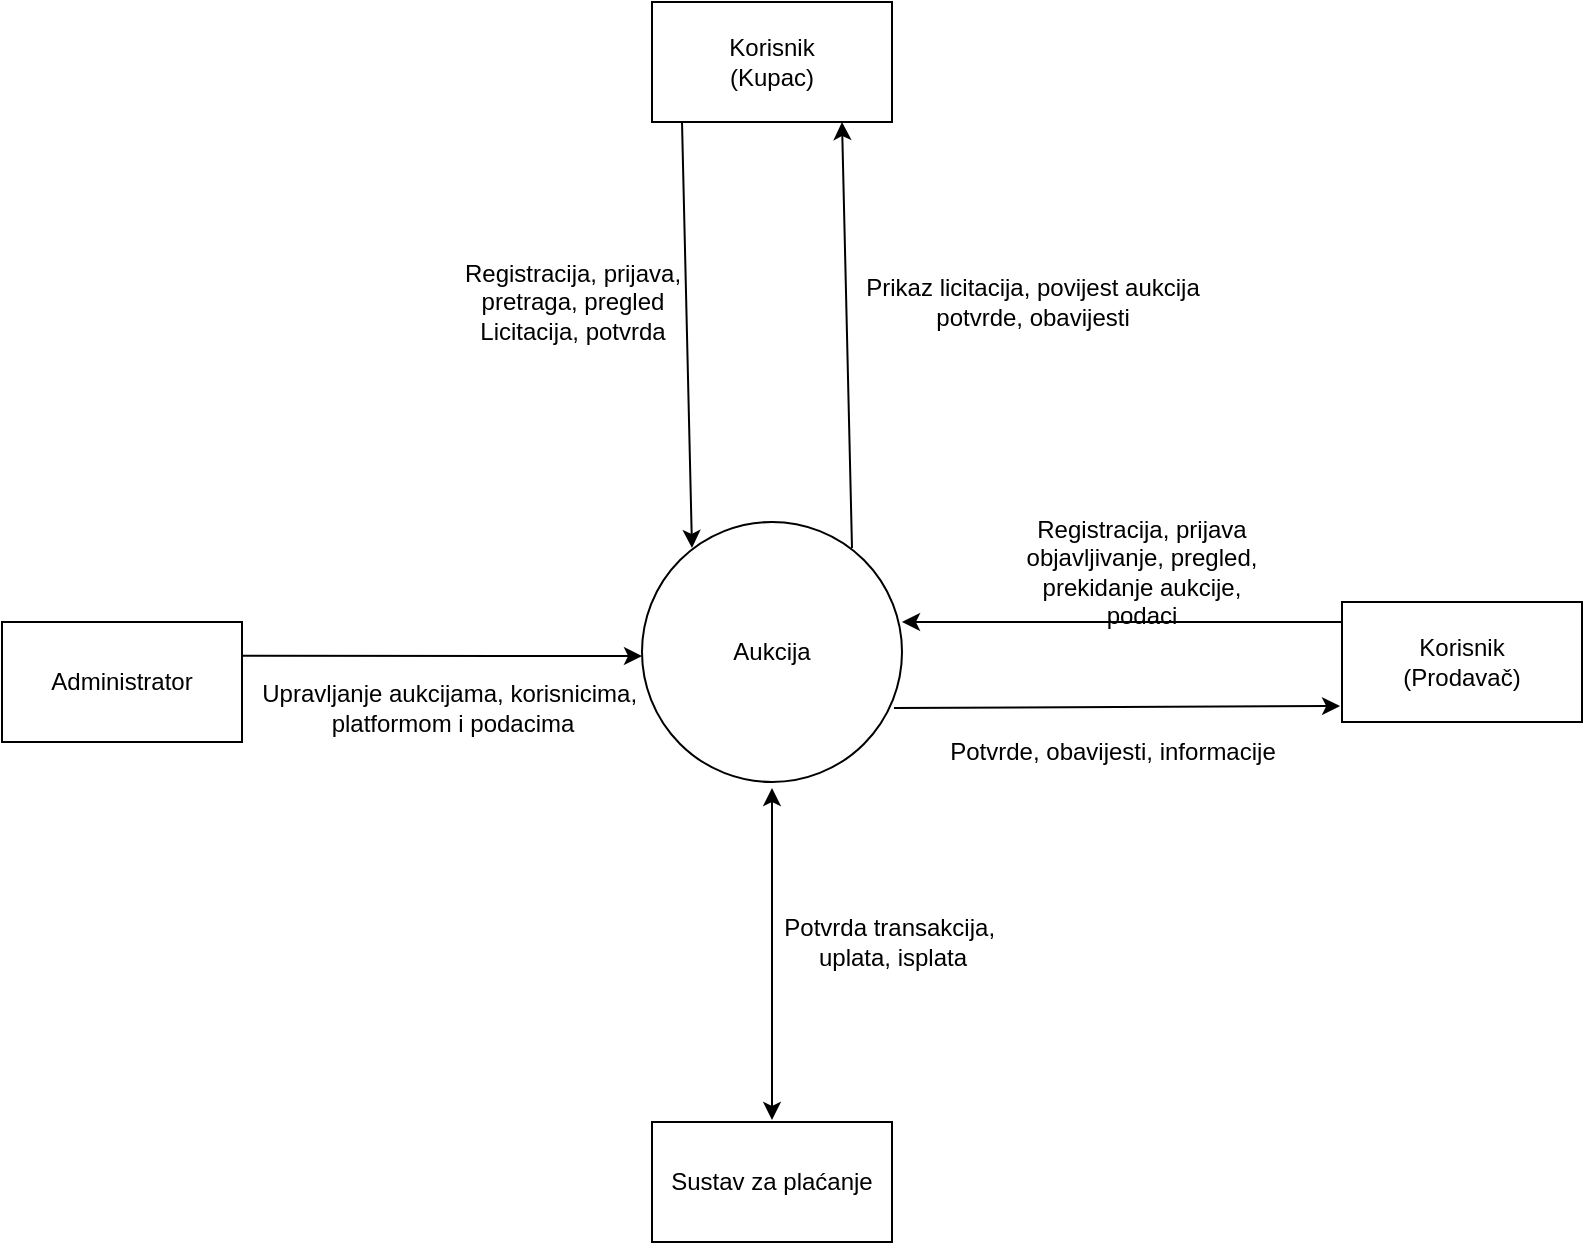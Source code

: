 <mxfile version="27.2.0">
  <diagram name="Page-1" id="33_wprqUSU9htLPHV4WX">
    <mxGraphModel dx="1426" dy="741" grid="1" gridSize="10" guides="1" tooltips="1" connect="1" arrows="1" fold="1" page="1" pageScale="1" pageWidth="850" pageHeight="1100" math="0" shadow="0" background="#ffffff">
      <root>
        <mxCell id="0" />
        <mxCell id="1" parent="0" />
        <mxCell id="eo-p4hevJvaf4zlIZjcX-1" value="Aukcija" style="ellipse;whiteSpace=wrap;html=1;aspect=fixed;" vertex="1" parent="1">
          <mxGeometry x="340" y="330" width="130" height="130" as="geometry" />
        </mxCell>
        <mxCell id="eo-p4hevJvaf4zlIZjcX-2" value="Administrator" style="rounded=0;whiteSpace=wrap;html=1;" vertex="1" parent="1">
          <mxGeometry x="20" y="380" width="120" height="60" as="geometry" />
        </mxCell>
        <mxCell id="eo-p4hevJvaf4zlIZjcX-3" value="" style="endArrow=classic;html=1;rounded=0;" edge="1" parent="1">
          <mxGeometry width="50" height="50" relative="1" as="geometry">
            <mxPoint x="140" y="396.86" as="sourcePoint" />
            <mxPoint x="340" y="397" as="targetPoint" />
          </mxGeometry>
        </mxCell>
        <mxCell id="eo-p4hevJvaf4zlIZjcX-4" value="Upravljanje aukcijama, korisnicima,&amp;nbsp;&lt;br&gt;platformom i podacima" style="text;html=1;align=center;verticalAlign=middle;resizable=0;points=[];autosize=1;strokeColor=none;fillColor=none;" vertex="1" parent="1">
          <mxGeometry x="140" y="403" width="210" height="40" as="geometry" />
        </mxCell>
        <mxCell id="eo-p4hevJvaf4zlIZjcX-5" value="Korisnik&lt;br&gt;(Kupac)" style="rounded=0;whiteSpace=wrap;html=1;" vertex="1" parent="1">
          <mxGeometry x="345" y="70" width="120" height="60" as="geometry" />
        </mxCell>
        <mxCell id="eo-p4hevJvaf4zlIZjcX-6" value="" style="endArrow=classic;html=1;rounded=0;exitX=0.142;exitY=1.033;exitDx=0;exitDy=0;exitPerimeter=0;entryX=0.208;entryY=0.115;entryDx=0;entryDy=0;entryPerimeter=0;" edge="1" parent="1">
          <mxGeometry width="50" height="50" relative="1" as="geometry">
            <mxPoint x="360.0" y="130.0" as="sourcePoint" />
            <mxPoint x="365.0" y="342.97" as="targetPoint" />
          </mxGeometry>
        </mxCell>
        <mxCell id="eo-p4hevJvaf4zlIZjcX-7" value="Registracija, prijava,&lt;br&gt;pretraga, pregled&lt;br&gt;Licitacija, potvrda" style="text;html=1;align=center;verticalAlign=middle;resizable=0;points=[];autosize=1;strokeColor=none;fillColor=none;" vertex="1" parent="1">
          <mxGeometry x="240" y="190" width="130" height="60" as="geometry" />
        </mxCell>
        <mxCell id="eo-p4hevJvaf4zlIZjcX-8" value="" style="endArrow=classic;html=1;rounded=0;exitX=0.142;exitY=1.033;exitDx=0;exitDy=0;exitPerimeter=0;entryX=0.208;entryY=0.115;entryDx=0;entryDy=0;entryPerimeter=0;" edge="1" parent="1">
          <mxGeometry width="50" height="50" relative="1" as="geometry">
            <mxPoint x="445" y="342.97" as="sourcePoint" />
            <mxPoint x="440" y="130" as="targetPoint" />
          </mxGeometry>
        </mxCell>
        <mxCell id="eo-p4hevJvaf4zlIZjcX-9" value="Prikaz licitacija, povijest aukcija&lt;br&gt;potvrde, obavijesti" style="text;html=1;align=center;verticalAlign=middle;resizable=0;points=[];autosize=1;strokeColor=none;fillColor=none;" vertex="1" parent="1">
          <mxGeometry x="440" y="200" width="190" height="40" as="geometry" />
        </mxCell>
        <mxCell id="eo-p4hevJvaf4zlIZjcX-10" value="Korisnik&lt;br&gt;(Prodavač)" style="rounded=0;whiteSpace=wrap;html=1;" vertex="1" parent="1">
          <mxGeometry x="690" y="370" width="120" height="60" as="geometry" />
        </mxCell>
        <mxCell id="eo-p4hevJvaf4zlIZjcX-11" value="" style="endArrow=classic;html=1;rounded=0;" edge="1" parent="1">
          <mxGeometry width="50" height="50" relative="1" as="geometry">
            <mxPoint x="690" y="380" as="sourcePoint" />
            <mxPoint x="470" y="380" as="targetPoint" />
          </mxGeometry>
        </mxCell>
        <mxCell id="eo-p4hevJvaf4zlIZjcX-12" value="Registracija, prijava&lt;br&gt;objavljivanje, pregled, prekidanje aukcije, podaci" style="text;html=1;align=center;verticalAlign=middle;whiteSpace=wrap;rounded=0;" vertex="1" parent="1">
          <mxGeometry x="520" y="340" width="140" height="30" as="geometry" />
        </mxCell>
        <mxCell id="eo-p4hevJvaf4zlIZjcX-13" value="" style="endArrow=classic;html=1;rounded=0;entryX=-0.008;entryY=0.867;entryDx=0;entryDy=0;exitX=0.969;exitY=0.715;exitDx=0;exitDy=0;exitPerimeter=0;entryPerimeter=0;" edge="1" parent="1" source="eo-p4hevJvaf4zlIZjcX-1" target="eo-p4hevJvaf4zlIZjcX-10">
          <mxGeometry width="50" height="50" relative="1" as="geometry">
            <mxPoint x="461.03" y="422.05" as="sourcePoint" />
            <mxPoint x="690" y="405" as="targetPoint" />
          </mxGeometry>
        </mxCell>
        <mxCell id="eo-p4hevJvaf4zlIZjcX-14" value="Potvrde, obavijesti, informacije" style="text;html=1;align=center;verticalAlign=middle;resizable=0;points=[];autosize=1;strokeColor=none;fillColor=none;" vertex="1" parent="1">
          <mxGeometry x="480" y="430" width="190" height="30" as="geometry" />
        </mxCell>
        <mxCell id="eo-p4hevJvaf4zlIZjcX-15" value="Sustav za plaćanje" style="rounded=0;whiteSpace=wrap;html=1;" vertex="1" parent="1">
          <mxGeometry x="345" y="630" width="120" height="60" as="geometry" />
        </mxCell>
        <mxCell id="eo-p4hevJvaf4zlIZjcX-16" value="" style="endArrow=classic;startArrow=classic;html=1;rounded=0;" edge="1" parent="1">
          <mxGeometry width="50" height="50" relative="1" as="geometry">
            <mxPoint x="405" y="629" as="sourcePoint" />
            <mxPoint x="405" y="463" as="targetPoint" />
          </mxGeometry>
        </mxCell>
        <mxCell id="eo-p4hevJvaf4zlIZjcX-17" value="Potvrda transakcija,&amp;nbsp;&lt;br&gt;uplata, isplata" style="text;html=1;align=center;verticalAlign=middle;resizable=0;points=[];autosize=1;strokeColor=none;fillColor=none;" vertex="1" parent="1">
          <mxGeometry x="400" y="520" width="130" height="40" as="geometry" />
        </mxCell>
      </root>
    </mxGraphModel>
  </diagram>
</mxfile>
